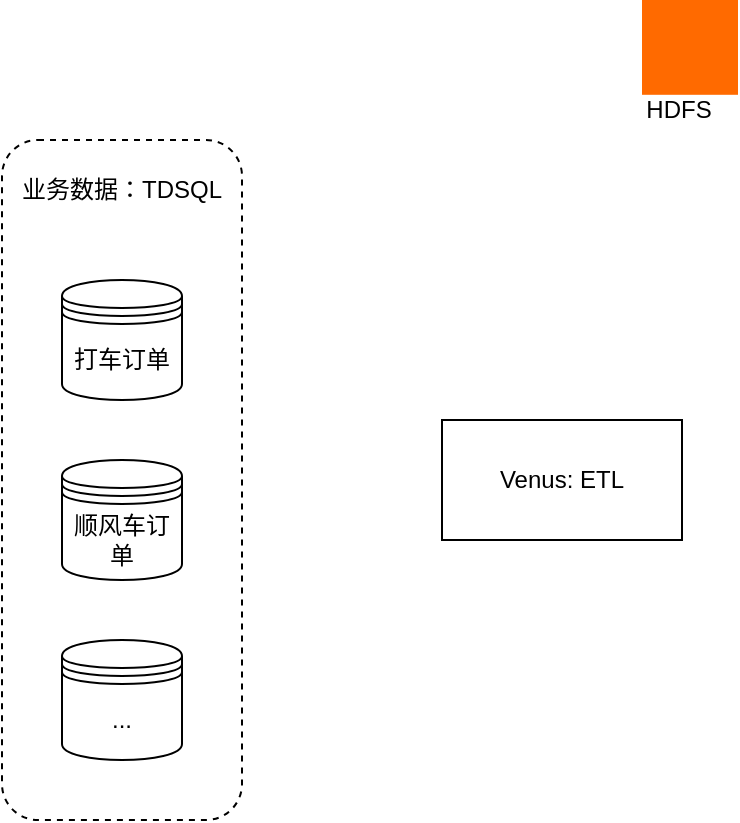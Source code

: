 <mxfile version="24.9.0">
  <diagram name="第 1 页" id="ljqJnMd4tAoq8gkYt9_l">
    <mxGraphModel dx="1194" dy="731" grid="1" gridSize="10" guides="1" tooltips="1" connect="1" arrows="1" fold="1" page="1" pageScale="1" pageWidth="827" pageHeight="1169" math="0" shadow="0">
      <root>
        <mxCell id="0" />
        <mxCell id="1" parent="0" />
        <mxCell id="-XVkC3dEDmF10gojKpt2-1" value="打车订单" style="shape=datastore;whiteSpace=wrap;html=1;" vertex="1" parent="1">
          <mxGeometry x="70" y="190" width="60" height="60" as="geometry" />
        </mxCell>
        <mxCell id="-XVkC3dEDmF10gojKpt2-2" value="顺风车订单" style="shape=datastore;whiteSpace=wrap;html=1;" vertex="1" parent="1">
          <mxGeometry x="70" y="280" width="60" height="60" as="geometry" />
        </mxCell>
        <mxCell id="-XVkC3dEDmF10gojKpt2-3" value="..." style="shape=datastore;whiteSpace=wrap;html=1;" vertex="1" parent="1">
          <mxGeometry x="70" y="370" width="60" height="60" as="geometry" />
        </mxCell>
        <mxCell id="-XVkC3dEDmF10gojKpt2-4" value="" style="rounded=1;whiteSpace=wrap;html=1;fillColor=none;dashed=1;" vertex="1" parent="1">
          <mxGeometry x="40" y="120" width="120" height="340" as="geometry" />
        </mxCell>
        <mxCell id="-XVkC3dEDmF10gojKpt2-5" value="业务数据：TDSQL" style="text;html=1;align=center;verticalAlign=middle;whiteSpace=wrap;rounded=0;" vertex="1" parent="1">
          <mxGeometry x="40" y="130" width="120" height="30" as="geometry" />
        </mxCell>
        <mxCell id="-XVkC3dEDmF10gojKpt2-8" value="" style="group" vertex="1" connectable="0" parent="1">
          <mxGeometry x="348" y="50" width="60" height="70" as="geometry" />
        </mxCell>
        <mxCell id="-XVkC3dEDmF10gojKpt2-6" value="" style="points=[];aspect=fixed;html=1;align=center;shadow=0;dashed=0;fillColor=#FF6A00;strokeColor=none;shape=mxgraph.alibaba_cloud.apsara_file_storage_for_hdfs;" vertex="1" parent="-XVkC3dEDmF10gojKpt2-8">
          <mxGeometry x="12" width="48" height="47.4" as="geometry" />
        </mxCell>
        <mxCell id="-XVkC3dEDmF10gojKpt2-7" value="HDFS" style="text;html=1;align=center;verticalAlign=middle;resizable=0;points=[];autosize=1;strokeColor=none;fillColor=none;" vertex="1" parent="-XVkC3dEDmF10gojKpt2-8">
          <mxGeometry y="40" width="60" height="30" as="geometry" />
        </mxCell>
        <mxCell id="-XVkC3dEDmF10gojKpt2-9" value="Venus: ETL" style="rounded=0;whiteSpace=wrap;html=1;" vertex="1" parent="1">
          <mxGeometry x="260" y="260" width="120" height="60" as="geometry" />
        </mxCell>
      </root>
    </mxGraphModel>
  </diagram>
</mxfile>
